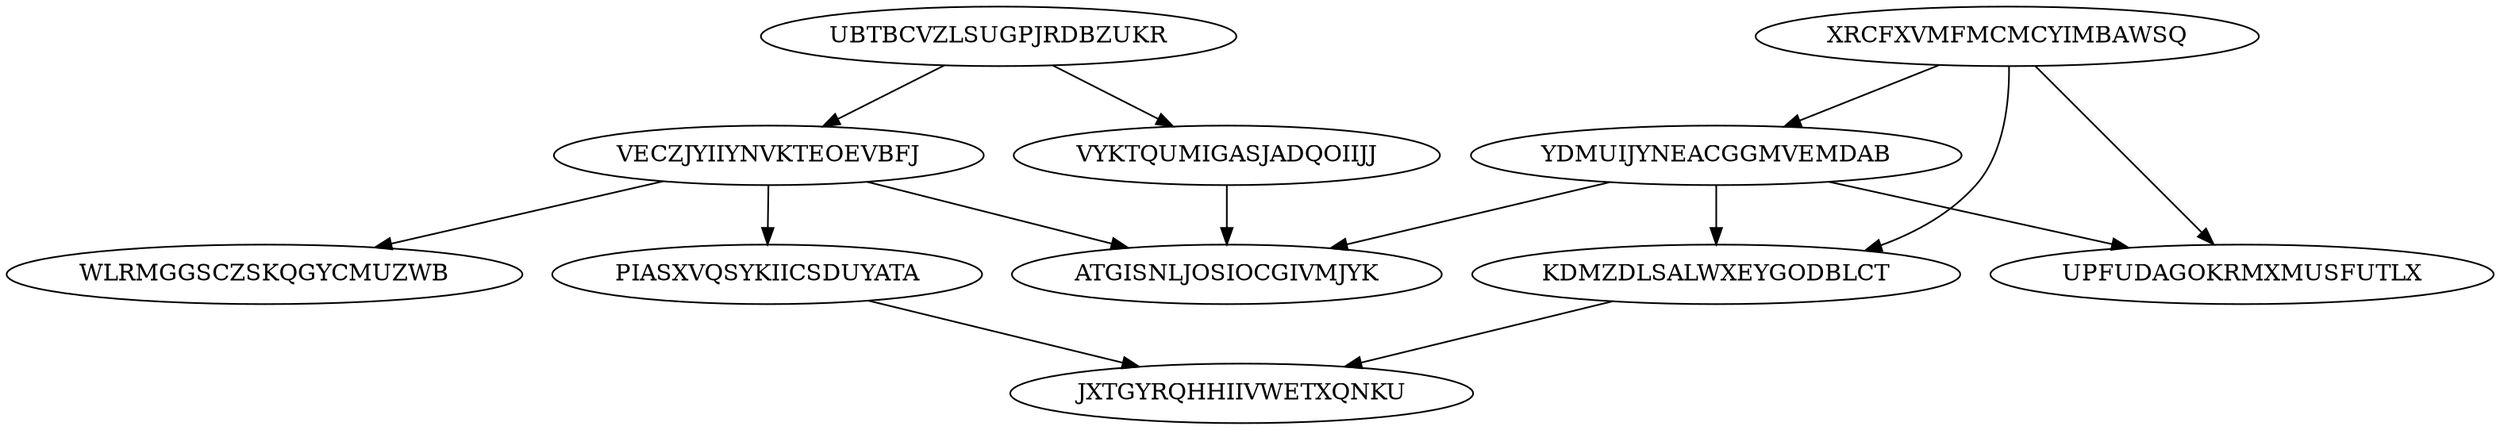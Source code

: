 digraph N11M14 {
	UBTBCVZLSUGPJRDBZUKR	[Weight=20];
	XRCFXVMFMCMCYIMBAWSQ	[Weight=11];
	VECZJYIIYNVKTEOEVBFJ	[Weight=14];
	WLRMGGSCZSKQGYCMUZWB	[Weight=19];
	YDMUIJYNEACGGMVEMDAB	[Weight=18];
	PIASXVQSYKIICSDUYATA	[Weight=20];
	KDMZDLSALWXEYGODBLCT	[Weight=18];
	JXTGYRQHHIIVWETXQNKU	[Weight=18];
	VYKTQUMIGASJADQOIIJJ	[Weight=19];
	ATGISNLJOSIOCGIVMJYK	[Weight=16];
	UPFUDAGOKRMXMUSFUTLX	[Weight=13];
	YDMUIJYNEACGGMVEMDAB -> ATGISNLJOSIOCGIVMJYK [Weight=11];
	VECZJYIIYNVKTEOEVBFJ -> PIASXVQSYKIICSDUYATA [Weight=15];
	XRCFXVMFMCMCYIMBAWSQ -> YDMUIJYNEACGGMVEMDAB [Weight=14];
	YDMUIJYNEACGGMVEMDAB -> KDMZDLSALWXEYGODBLCT [Weight=20];
	VECZJYIIYNVKTEOEVBFJ -> ATGISNLJOSIOCGIVMJYK [Weight=10];
	VECZJYIIYNVKTEOEVBFJ -> WLRMGGSCZSKQGYCMUZWB [Weight=15];
	VYKTQUMIGASJADQOIIJJ -> ATGISNLJOSIOCGIVMJYK [Weight=12];
	XRCFXVMFMCMCYIMBAWSQ -> UPFUDAGOKRMXMUSFUTLX [Weight=12];
	YDMUIJYNEACGGMVEMDAB -> UPFUDAGOKRMXMUSFUTLX [Weight=19];
	KDMZDLSALWXEYGODBLCT -> JXTGYRQHHIIVWETXQNKU [Weight=15];
	UBTBCVZLSUGPJRDBZUKR -> VECZJYIIYNVKTEOEVBFJ [Weight=20];
	PIASXVQSYKIICSDUYATA -> JXTGYRQHHIIVWETXQNKU [Weight=13];
	UBTBCVZLSUGPJRDBZUKR -> VYKTQUMIGASJADQOIIJJ [Weight=17];
	XRCFXVMFMCMCYIMBAWSQ -> KDMZDLSALWXEYGODBLCT [Weight=17];
}
